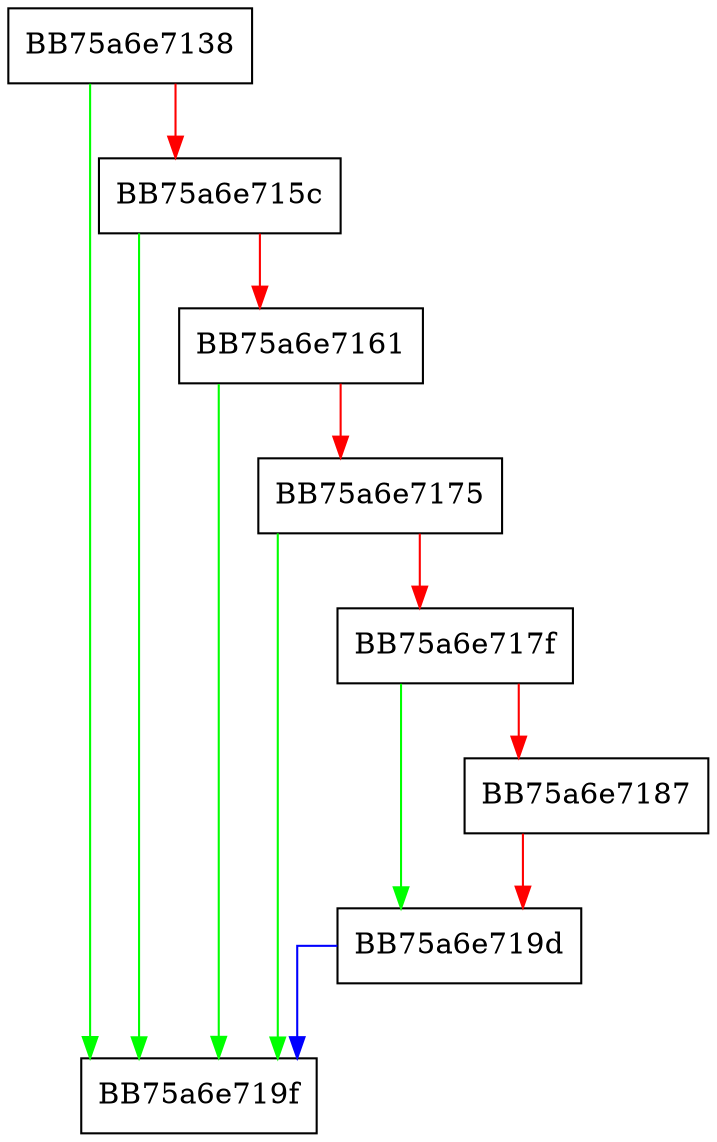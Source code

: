 digraph AutoIT_DecryptBuffer {
  node [shape="box"];
  graph [splines=ortho];
  BB75a6e7138 -> BB75a6e719f [color="green"];
  BB75a6e7138 -> BB75a6e715c [color="red"];
  BB75a6e715c -> BB75a6e719f [color="green"];
  BB75a6e715c -> BB75a6e7161 [color="red"];
  BB75a6e7161 -> BB75a6e719f [color="green"];
  BB75a6e7161 -> BB75a6e7175 [color="red"];
  BB75a6e7175 -> BB75a6e719f [color="green"];
  BB75a6e7175 -> BB75a6e717f [color="red"];
  BB75a6e717f -> BB75a6e719d [color="green"];
  BB75a6e717f -> BB75a6e7187 [color="red"];
  BB75a6e7187 -> BB75a6e719d [color="red"];
  BB75a6e719d -> BB75a6e719f [color="blue"];
}